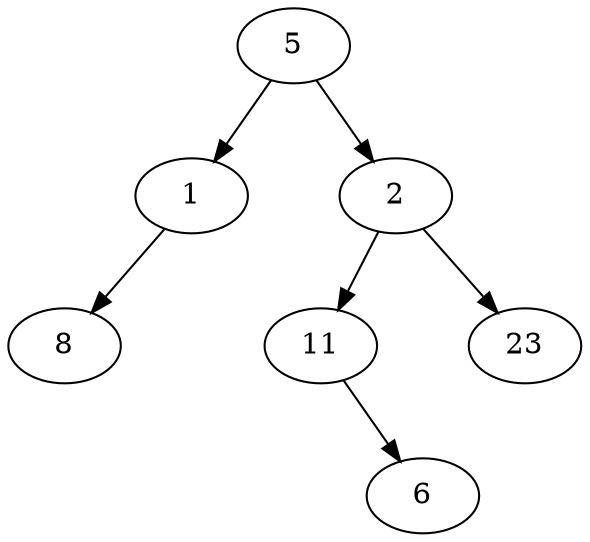 digraph G {
    {rank=same 5}
    5 -> 1;  
    cm5 [label="",width=.1,style=invis]
    5 -> cm5 [style=invis]
    5 -> 2;

    {rank=same 1 -> cm5 -> 2 [style=invis]}

    1 -> 8;
    cm1 [label="",width=.1,style=invis]
    1 -> cm1 [style=invis]
    cr1 [label="",width=.1,style=invis]
    1 -> cr1 [style=invis]

    2 -> 11;
    cm2 [label="",width=.1,style=invis]
    2 -> cm2 [style=invis]
    2 -> 23;

    {rank=same 8 -> cm1 -> cr1 -> 11 -> cm2 -> 23 [style=invis]}

    cl11 [label="",width=.1,style=invis]
    11 -> cl11 [style=invis]
    cm11 [label="",width=.1,style=invis]
    11 -> cm11 [style=invis]
    11 -> 6;

    {rank=same cl11 -> cm11 -> 6 [style=invis]}
}